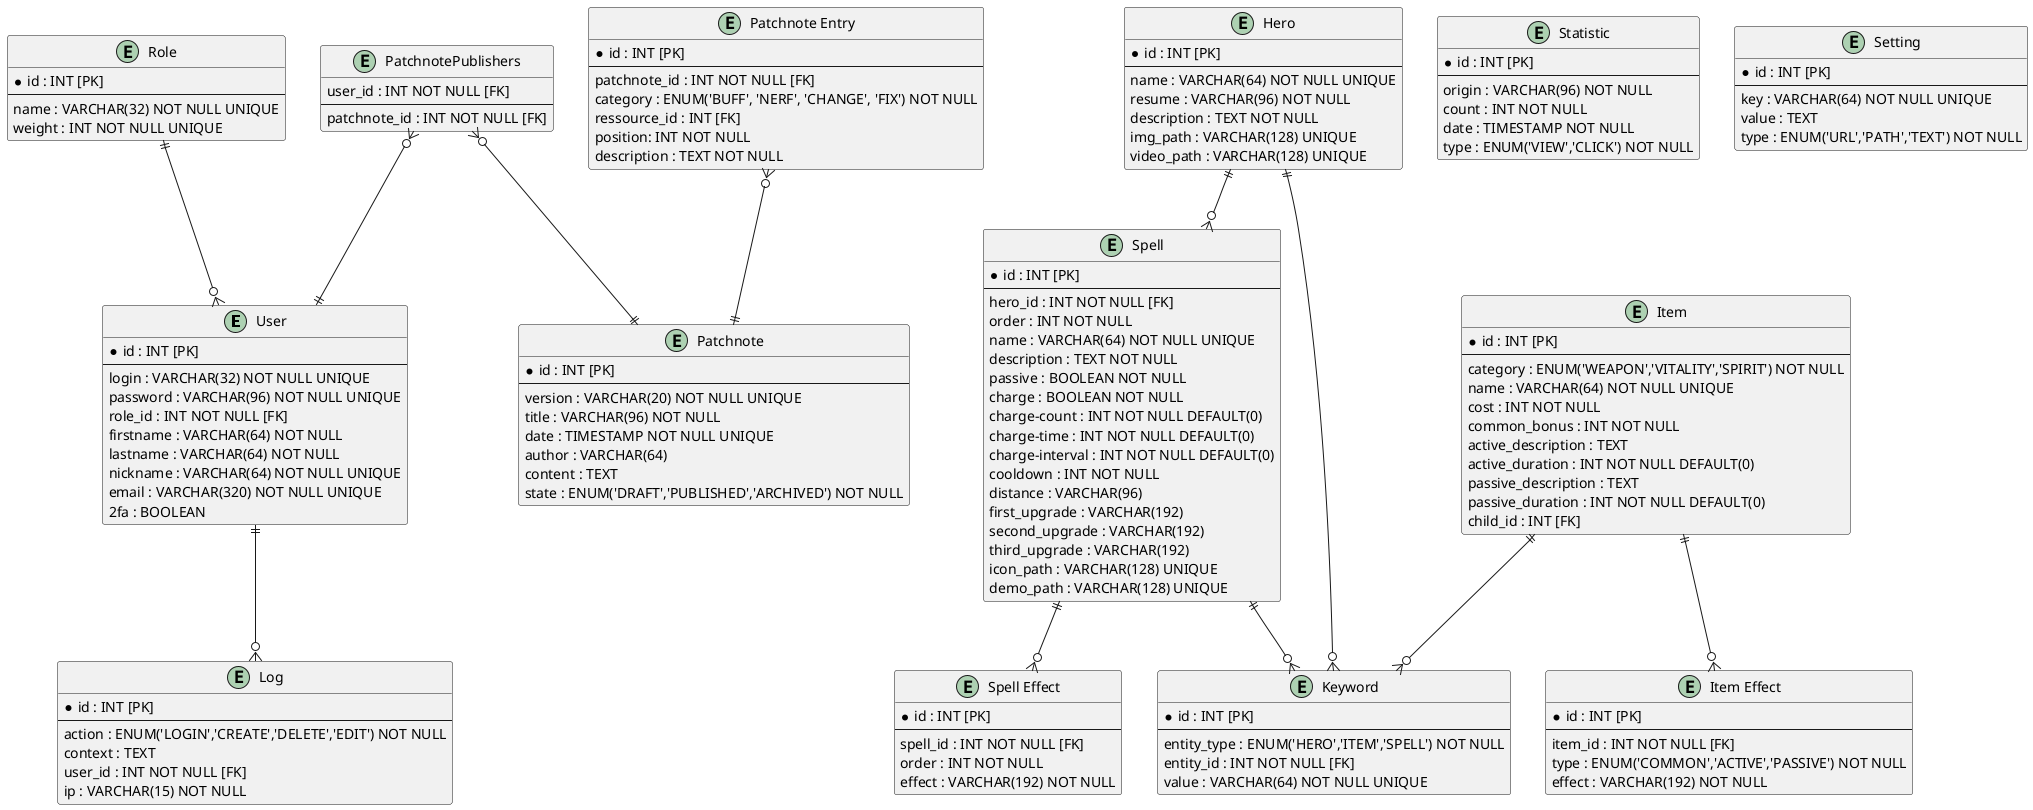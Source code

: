 @startuml
entity "User" as user {
  * id : INT [PK]
  --
  login : VARCHAR(32) NOT NULL UNIQUE
  password : VARCHAR(96) NOT NULL UNIQUE
  role_id : INT NOT NULL [FK]
  firstname : VARCHAR(64) NOT NULL
  lastname : VARCHAR(64) NOT NULL
  nickname : VARCHAR(64) NOT NULL UNIQUE
  email : VARCHAR(320) NOT NULL UNIQUE  
  2fa : BOOLEAN
}

entity "Role" as role {
  * id : INT [PK]
  --
  name : VARCHAR(32) NOT NULL UNIQUE
  weight : INT NOT NULL UNIQUE
}

entity "Patchnote" as patchnote {
  * id : INT [PK]
  --
  version : VARCHAR(20) NOT NULL UNIQUE
  title : VARCHAR(96) NOT NULL
  date : TIMESTAMP NOT NULL UNIQUE
  author : VARCHAR(64)
  content : TEXT
  state : ENUM('DRAFT','PUBLISHED','ARCHIVED') NOT NULL
}

entity "Patchnote Entry" as patchnote_entry {
  * id : INT [PK]
  --
  patchnote_id : INT NOT NULL [FK]
  category : ENUM('BUFF', 'NERF', 'CHANGE', 'FIX') NOT NULL
  ressource_id : INT [FK]
  position: INT NOT NULL
  description : TEXT NOT NULL
}

entity "Hero" as hero {
  * id : INT [PK]
  --
  name : VARCHAR(64) NOT NULL UNIQUE
  resume : VARCHAR(96) NOT NULL
  description : TEXT NOT NULL
  img_path : VARCHAR(128) UNIQUE
  video_path : VARCHAR(128) UNIQUE
}

entity "Item" as item {
  * id : INT [PK]
  --
  category : ENUM('WEAPON','VITALITY','SPIRIT') NOT NULL
  name : VARCHAR(64) NOT NULL UNIQUE
  cost : INT NOT NULL
  common_bonus : INT NOT NULL
  active_description : TEXT
  active_duration : INT NOT NULL DEFAULT(0)
  passive_description : TEXT
  passive_duration : INT NOT NULL DEFAULT(0)
  child_id : INT [FK]
}

entity "Item Effect" as item_effect {
  * id : INT [PK]
  --
  item_id : INT NOT NULL [FK]
  type : ENUM('COMMON','ACTIVE','PASSIVE') NOT NULL
  effect : VARCHAR(192) NOT NULL
}

entity "Spell" as spell {
  * id : INT [PK]
  --
  hero_id : INT NOT NULL [FK]
  order : INT NOT NULL
  name : VARCHAR(64) NOT NULL UNIQUE
  description : TEXT NOT NULL
  passive : BOOLEAN NOT NULL
  charge : BOOLEAN NOT NULL
  charge-count : INT NOT NULL DEFAULT(0)
  charge-time : INT NOT NULL DEFAULT(0)
  charge-interval : INT NOT NULL DEFAULT(0)
  cooldown : INT NOT NULL
  distance : VARCHAR(96)
  first_upgrade : VARCHAR(192)
  second_upgrade : VARCHAR(192)
  third_upgrade : VARCHAR(192)
  icon_path : VARCHAR(128) UNIQUE
  demo_path : VARCHAR(128) UNIQUE
}

entity "Spell Effect" as spell_effect {
  * id : INT [PK]
  --
  spell_id : INT NOT NULL [FK]
  order : INT NOT NULL
  effect : VARCHAR(192) NOT NULL
}

entity "Keyword" as keyword {
  * id : INT [PK]
  --
  entity_type : ENUM('HERO','ITEM','SPELL') NOT NULL
  entity_id : INT NOT NULL [FK]
  value : VARCHAR(64) NOT NULL UNIQUE
}

entity "PatchnotePublishers" as patchnote_publishers {
  user_id : INT NOT NULL [FK]
  --
  patchnote_id : INT NOT NULL [FK]
}

entity "Statistic" as statistic {
  * id : INT [PK]
  --
  origin : VARCHAR(96) NOT NULL
  count : INT NOT NULL
  date : TIMESTAMP NOT NULL
  type : ENUM('VIEW','CLICK') NOT NULL
}

entity "Setting" as setting {
  * id : INT [PK]
  --
  key : VARCHAR(64) NOT NULL UNIQUE
  value : TEXT
  type : ENUM('URL','PATH','TEXT') NOT NULL
}

entity "Log" as log {
  * id : INT [PK]
  --
  action : ENUM('LOGIN','CREATE','DELETE','EDIT') NOT NULL
  context : TEXT
  user_id : INT NOT NULL [FK]
  ip : VARCHAR(15) NOT NULL
}

role ||--o{ user
user ||--o{ log
hero ||--o{ spell
hero ||--o{ keyword
item ||--o{ keyword
item ||--o{ item_effect
spell ||--o{ spell_effect
spell ||--o{ keyword
patchnote_publishers }o--|| patchnote
patchnote_publishers }o--|| user
patchnote_entry }o--|| patchnote
@enduml

Entity Relationship Diagram : [https://www.plantuml.com/plantuml/dpng/bLPHRzis47xtho3wucIeWIxRYdLFLMAw5YBBdYob7Oh1O2N69YgH0aabCvh-zvseMgPbYVDUx1FlUFpkkpiUtojDfAwAV4IvPdgFNYMAobU8A5I1WBwD4Fe9iGpzWVmmHfzNzt_3ocG2FxdOCWxh3rvqD_UYgrzkhb6uZ56O105AGl_F18DLIPHw5ZAp3D-zxJEK8gURzg1M_tbcJdnaKcbE2chvUVlhqK-DX_oN1MVfLuV54Gij2CjFGdjpPeOG6Duy4Z2xNIu3x8MZxwEMnGYYgLaqORbORF6uI7ocRBlJpUwksZvrHNIwuq8tHvU7BzVvJrGg9kmyziGATd10JWUI2EgCw5eR-mkyZht5giS3gVHEo5FkOJaLN0F-UZF-5CE2qeql72QBg_4qycRn-FLubTm6_dgEfo3N-_q742q8VImWpBNSdtAneVMQWv7Mr56DAI3S2hblKTucizduDHg7E3B_45_u0TVIpFzamqH8KgL49TEZ-uFNKYYc8HVDeaqkLQbaPQtxGLDlt7CgXGbs1u8hmejw071MXIlZ3b08iMAx0I9trlwVRtw_Fhf_OXaLBXChC5_JmWJ6G704TfwNZzXRBKCecGS_zW8__Wl4zSgF_DXEoeMCf49rUz2i5eNWco-2L-fSIrBDdkZcd2nBLqbY59rQc-APbmJnrPlh7zVee2EZlDHJkcDvrgcz3jS8FpxILBUKRwZvTZ5lp0RxHU_BOqVVBHSBanFlBeOk1c7bhTSWdQQaETCkZdSt_Vs-BccU6x2gbXmmJMSCmnGoezBINLuSxdPeCtIS5ROotH6vTUecgQYuTgUrCTIie9VOCQwfV2AvsrQ8F1FF_9oIZ2bDUDgv7WvpUbELMqaosaaUg1LD1S-6zNh7f4FDOBVxMibe8LmMtRAnIzrKpmMrRkmkhwB_NS_tT5-_c0ochutiWjDisvpqs1n7IsWiFyOBS-FX8EXqbzaq70IKHjLVzEw7nwhwaZC5RQOwOxTi5IQM-d7PV_hbSzZEfIQQAStI9f67BnTjGh8juyFpxRpbt0-TxZNtuEEFmFrTuD_TZmSkBgeruzi6SoEx44Cjk3DYvSrCXWwY90hCPHlFuQys680LY0PIBbnmpFWIlFKUB3_uOHrmXBqOWp350JO2ddR7hNdp_MEz-Tpbm4gxRNuxHMqUs2ylauduPjoCwf_30eGmgk_ymxTfNNlbq62ZUe2vrgmvE39UJboUQMmtlKtmNKmcBo-erJcjJ5oT9-ovX_UKPrMH_mi0]
